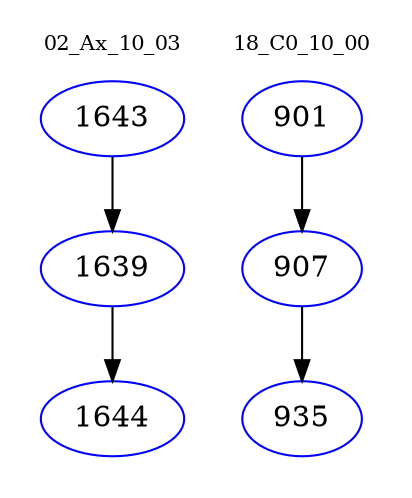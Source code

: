 digraph{
subgraph cluster_0 {
color = white
label = "02_Ax_10_03";
fontsize=10;
T0_1643 [label="1643", color="blue"]
T0_1643 -> T0_1639 [color="black"]
T0_1639 [label="1639", color="blue"]
T0_1639 -> T0_1644 [color="black"]
T0_1644 [label="1644", color="blue"]
}
subgraph cluster_1 {
color = white
label = "18_C0_10_00";
fontsize=10;
T1_901 [label="901", color="blue"]
T1_901 -> T1_907 [color="black"]
T1_907 [label="907", color="blue"]
T1_907 -> T1_935 [color="black"]
T1_935 [label="935", color="blue"]
}
}
